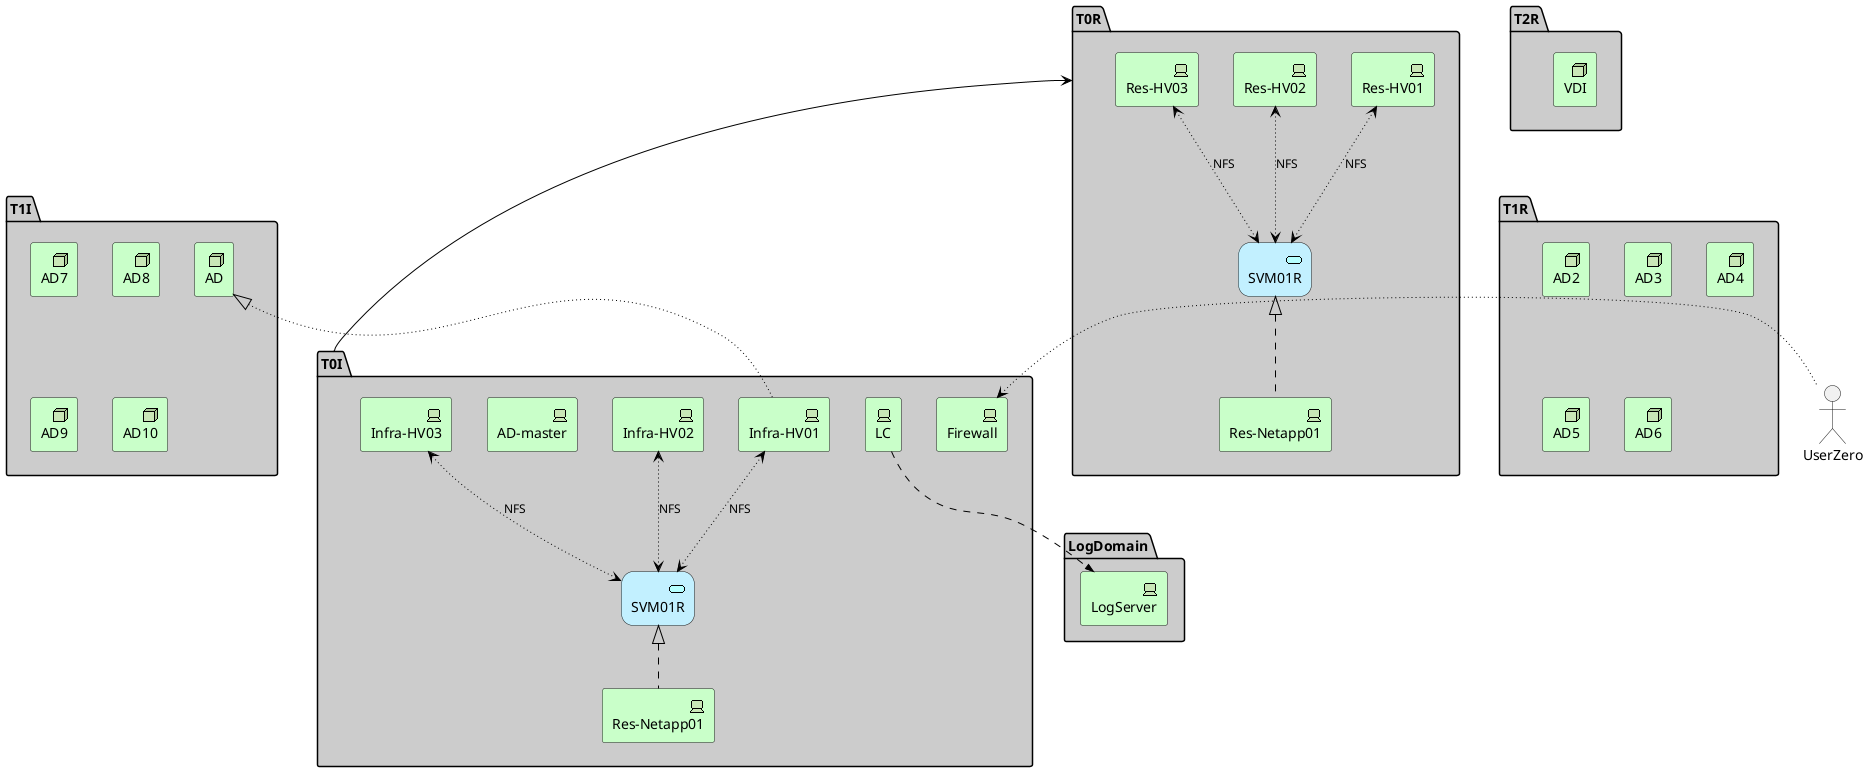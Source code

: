 @startuml
!include <archimate/Archimate>

skinparam packageBackgroundColor #CCCCCC


package LogDomain {
  
  archimate #Technology "LogServer" as LogServer <<technology-device>>
}

AdminZero as adminzero

UserZero as adminzero

package T0I{
    archimate #Application "SVM01R" as SVM01 <<application-service>>
    archimate #Technology "Res-Netapp01" as NETAPP01 <<technology-device>>
    NETAPP01 .up.|> SVM01


    archimate #Technology "Infra-HV01" as HV01 <<technology-device>>
    archimate #Technology "Infra-HV02" as HV02 <<technology-device>>
    archimate #Technology "Infra-HV03" as HV03 <<technology-device>>



    archimate #Technology "AD-master" as ADmaster <<technology-device>>
    archimate #Technology "LC" as PlatLC <<technology-device>> 
    archimate #Technology "Firewall" as PlatFW <<technology-device>>

}

package T0R{
    archimate #Application "SVM01R" as RSVM01 <<application-service>>
    archimate #Technology "Res-Netapp01" as ResNETAPP01 <<technology-device>>
    ResNETAPP01 .up.|> RSVM01

    archimate #Technology "Res-HV01" as RHV01 <<technology-device>>
    archimate #Technology "Res-HV02" as RHV02 <<technology-device>>
    archimate #Technology "Res-HV03" as RHV03 <<technology-device>>
    
}

package T1I{

    archimate #Technology "AD" as AppAd <<technology-node>>
    archimate #Technology "AD7" <<technology-node>>
    archimate #Technology "AD8" <<technology-node>>
    archimate #Technology "AD9" <<technology-node>>
    archimate #Technology "AD10" <<technology-node>>        

}

package T1R{

    archimate #Technology "AD2" as AppAd2 <<technology-node>>
    archimate #Technology "AD3" <<technology-node>>
    archimate #Technology "AD4" <<technology-node>>
    archimate #Technology "AD5" <<technology-node>>
    archimate #Technology "AD6" <<technology-node>>

}



package  T2R  {

    archimate #Technology "VDI"  as UserVDI <<technology-node>>

}


T1R -[hidden]Left-> T1I
T0I -Left-> T0R
T1I -[hidden]down-> T0I
T1R -[hidden]Up-> T0R
T1R -[hidden]Up-> T2R

PlatLC .down.>> LogServer
Rel_Access_rw(HV01, SVM01, NFS)
Rel_Access_rw(HV02, SVM01, NFS)
Rel_Access_rw(HV03, SVM01, NFS)

Rel_Access_rw(RHV01, RSVM01, NFS)
Rel_Access_rw(RHV02, RSVM01, NFS)
Rel_Access_rw(RHV03, RSVM01, NFS)

adminzero ~left-> PlatFW
HV01 ~UP~|> AppAd


@enduml 

